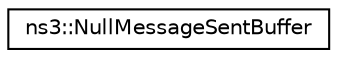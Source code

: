digraph "Graphical Class Hierarchy"
{
 // LATEX_PDF_SIZE
  edge [fontname="Helvetica",fontsize="10",labelfontname="Helvetica",labelfontsize="10"];
  node [fontname="Helvetica",fontsize="10",shape=record];
  rankdir="LR";
  Node0 [label="ns3::NullMessageSentBuffer",height=0.2,width=0.4,color="black", fillcolor="white", style="filled",URL="$classns3_1_1_null_message_sent_buffer.html",tooltip="Non-blocking send buffers for Null Message implementation."];
}
